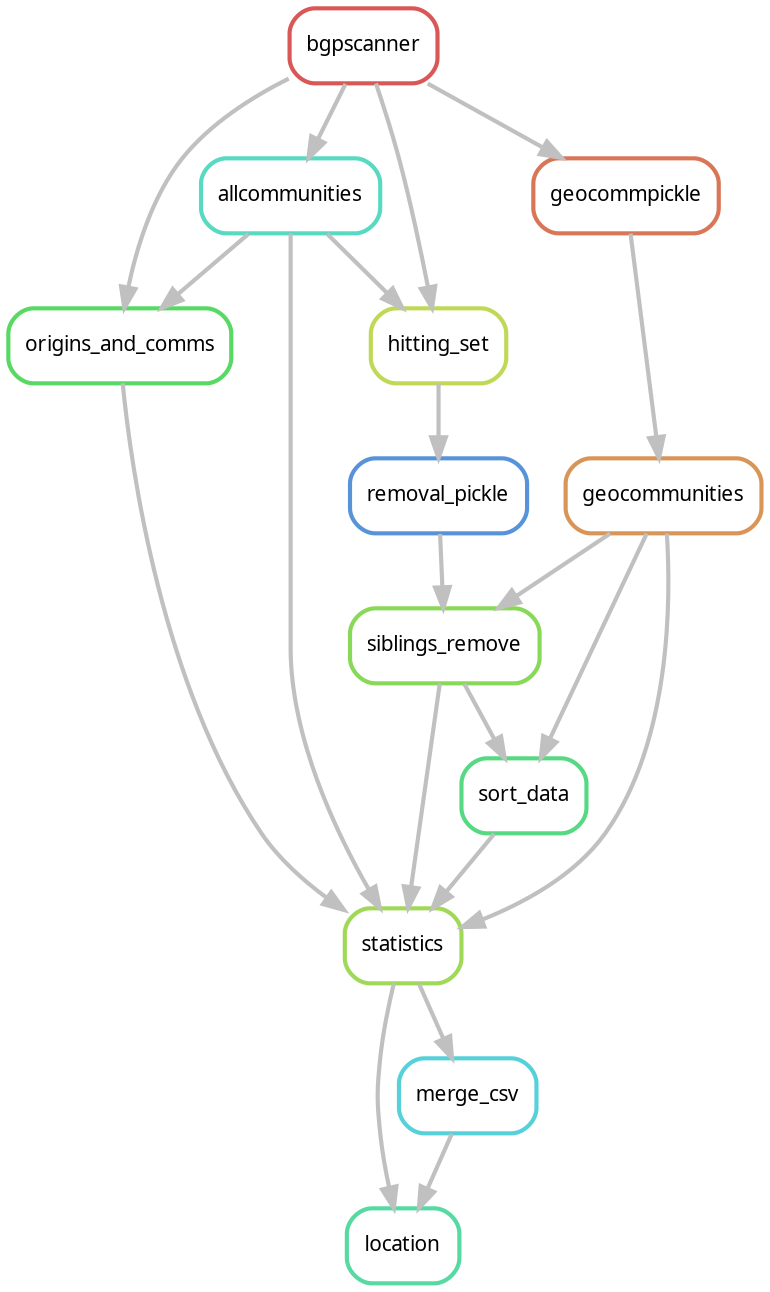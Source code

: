 digraph snakemake_dag {
    graph[bgcolor=white, margin=0];
    node[shape=box, style=rounded, fontname=sans,                 fontsize=10, penwidth=2];
    edge[penwidth=2, color=grey];
	0[label = "location", color = "0.43 0.6 0.85", style="rounded"];
	1[label = "merge_csv", color = "0.51 0.6 0.85", style="rounded"];
	2[label = "statistics", color = "0.24 0.6 0.85", style="rounded"];
	3[label = "allcommunities", color = "0.47 0.6 0.85", style="rounded"];
	4[label = "origins_and_comms", color = "0.35 0.6 0.85", style="rounded"];
	5[label = "sort_data", color = "0.39 0.6 0.85", style="rounded"];
	6[label = "geocommunities", color = "0.08 0.6 0.85", style="rounded"];
	7[label = "siblings_remove", color = "0.27 0.6 0.85", style="rounded"];
	8[label = "bgpscanner", color = "0.00 0.6 0.85", style="rounded"];
	9[label = "geocommpickle", color = "0.04 0.6 0.85", style="rounded"];
	10[label = "removal_pickle", color = "0.59 0.6 0.85", style="rounded"];
	11[label = "hitting_set", color = "0.20 0.6 0.85", style="rounded"];
	1 -> 0
	2 -> 0
	2 -> 1
	6 -> 2
	7 -> 2
	4 -> 2
	5 -> 2
	3 -> 2
	8 -> 3
	8 -> 4
	3 -> 4
	6 -> 5
	7 -> 5
	9 -> 6
	6 -> 7
	10 -> 7
	8 -> 9
	11 -> 10
	8 -> 11
	3 -> 11
}            

